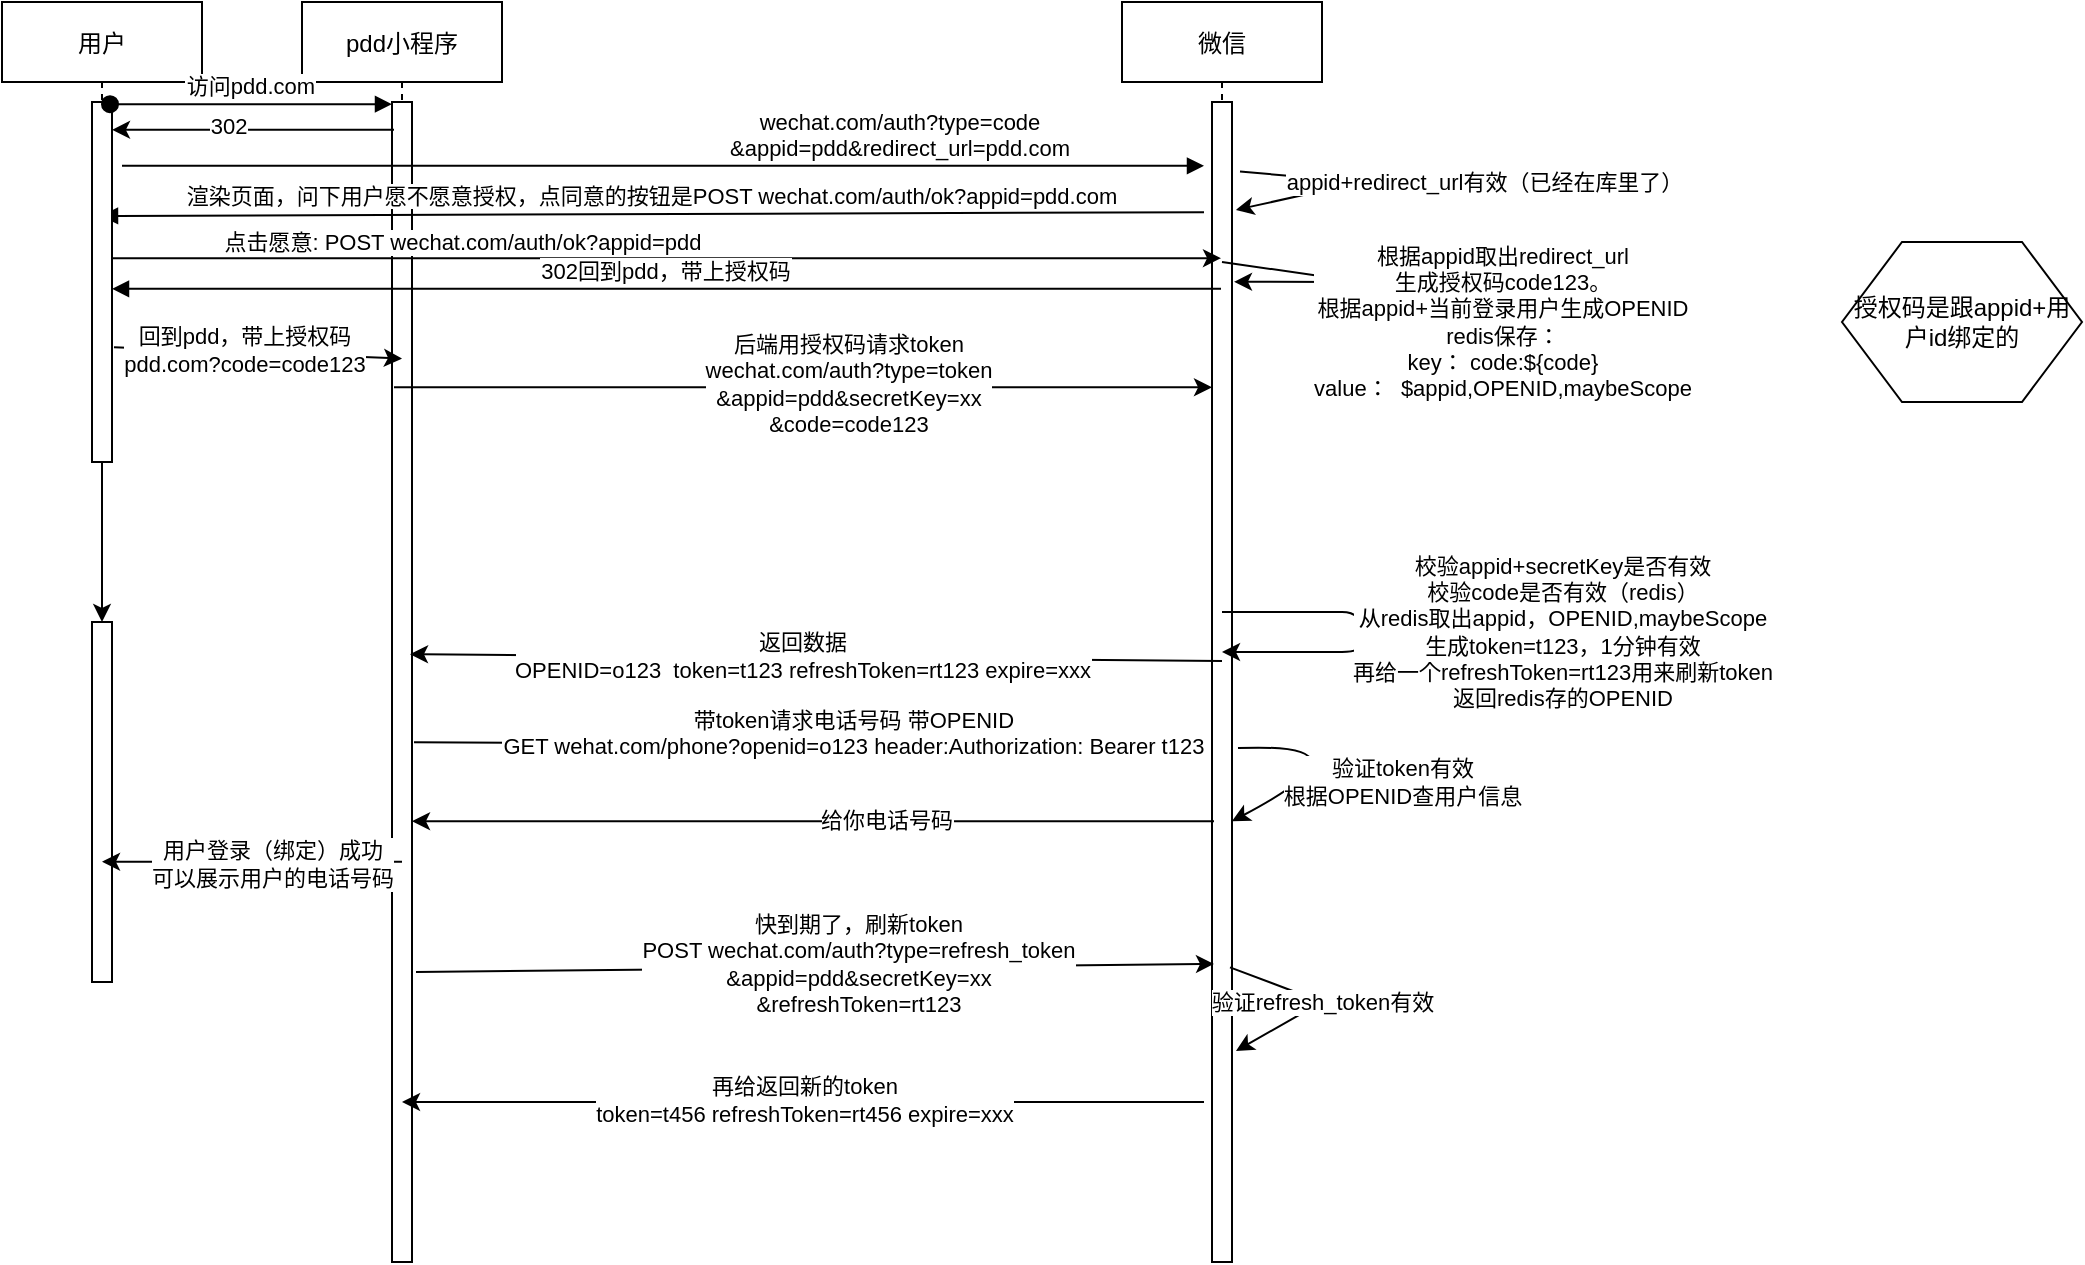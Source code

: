<mxfile version="13.4.0" type="github">
  <diagram id="kgpKYQtTHZ0yAKxKKP6v" name="Page-1">
    <mxGraphModel dx="2067" dy="1154" grid="1" gridSize="10" guides="1" tooltips="1" connect="1" arrows="1" fold="1" page="1" pageScale="1" pageWidth="850" pageHeight="1100" math="0" shadow="0">
      <root>
        <mxCell id="0" />
        <mxCell id="1" parent="0" />
        <mxCell id="3nuBFxr9cyL0pnOWT2aG-1" value="pdd小程序" style="shape=umlLifeline;perimeter=lifelinePerimeter;container=1;collapsible=0;recursiveResize=0;rounded=0;shadow=0;strokeWidth=1;" parent="1" vertex="1">
          <mxGeometry x="120" y="80" width="100" height="630" as="geometry" />
        </mxCell>
        <mxCell id="3nuBFxr9cyL0pnOWT2aG-2" value="" style="points=[];perimeter=orthogonalPerimeter;rounded=0;shadow=0;strokeWidth=1;" parent="3nuBFxr9cyL0pnOWT2aG-1" vertex="1">
          <mxGeometry x="45" y="50" width="10" height="580" as="geometry" />
        </mxCell>
        <mxCell id="3nuBFxr9cyL0pnOWT2aG-5" value="微信" style="shape=umlLifeline;perimeter=lifelinePerimeter;container=1;collapsible=0;recursiveResize=0;rounded=0;shadow=0;strokeWidth=1;" parent="1" vertex="1">
          <mxGeometry x="530" y="80" width="100" height="630" as="geometry" />
        </mxCell>
        <mxCell id="3nuBFxr9cyL0pnOWT2aG-6" value="" style="points=[];perimeter=orthogonalPerimeter;rounded=0;shadow=0;strokeWidth=1;" parent="3nuBFxr9cyL0pnOWT2aG-5" vertex="1">
          <mxGeometry x="45" y="50" width="10" height="580" as="geometry" />
        </mxCell>
        <mxCell id="aFgjdF3cAKlBIOMiIda9-23" value="" style="endArrow=classic;html=1;exitX=1.3;exitY=0.557;exitDx=0;exitDy=0;exitPerimeter=0;entryX=1;entryY=0.62;entryDx=0;entryDy=0;entryPerimeter=0;edgeStyle=orthogonalEdgeStyle;curved=1;" parent="3nuBFxr9cyL0pnOWT2aG-5" source="3nuBFxr9cyL0pnOWT2aG-6" target="3nuBFxr9cyL0pnOWT2aG-6" edge="1">
          <mxGeometry width="50" height="50" relative="1" as="geometry">
            <mxPoint x="170" y="240" as="sourcePoint" />
            <mxPoint x="60" y="217" as="targetPoint" />
            <Array as="points">
              <mxPoint x="130" y="370" />
            </Array>
          </mxGeometry>
        </mxCell>
        <mxCell id="aFgjdF3cAKlBIOMiIda9-24" value="验证token有效&lt;br&gt;根据OPENID查用户信息" style="edgeLabel;html=1;align=center;verticalAlign=middle;resizable=0;points=[];" parent="aFgjdF3cAKlBIOMiIda9-23" vertex="1" connectable="0">
          <mxGeometry x="-0.137" y="-6" relative="1" as="geometry">
            <mxPoint x="13.81" y="13.59" as="offset" />
          </mxGeometry>
        </mxCell>
        <mxCell id="aFgjdF3cAKlBIOMiIda9-39" value="" style="endArrow=classic;html=1;entryX=1.1;entryY=0.155;entryDx=0;entryDy=0;entryPerimeter=0;" parent="3nuBFxr9cyL0pnOWT2aG-5" target="3nuBFxr9cyL0pnOWT2aG-6" edge="1">
          <mxGeometry width="50" height="50" relative="1" as="geometry">
            <mxPoint x="50" y="130" as="sourcePoint" />
            <mxPoint x="160" y="100" as="targetPoint" />
            <Array as="points">
              <mxPoint x="120" y="140" />
            </Array>
          </mxGeometry>
        </mxCell>
        <mxCell id="aFgjdF3cAKlBIOMiIda9-40" value="根据appid取出redirect_url&lt;br&gt;生成授权码code123。&lt;br&gt;根据appid+当前登录用户生成OPENID&lt;br&gt;redis保存：&lt;br&gt;key： code:${code}&lt;br&gt;value：&amp;nbsp; $appid,OPENID,maybeScope" style="edgeLabel;html=1;align=center;verticalAlign=middle;resizable=0;points=[];" parent="aFgjdF3cAKlBIOMiIda9-39" vertex="1" connectable="0">
          <mxGeometry x="-0.286" y="2" relative="1" as="geometry">
            <mxPoint x="92.2" y="25.19" as="offset" />
          </mxGeometry>
        </mxCell>
        <mxCell id="aFgjdF3cAKlBIOMiIda9-47" value="验证refresh_token有效" style="endArrow=classic;html=1;exitX=0.9;exitY=0.746;exitDx=0;exitDy=0;exitPerimeter=0;entryX=1.2;entryY=0.818;entryDx=0;entryDy=0;entryPerimeter=0;elbow=horizontal;" parent="3nuBFxr9cyL0pnOWT2aG-5" source="3nuBFxr9cyL0pnOWT2aG-6" target="3nuBFxr9cyL0pnOWT2aG-6" edge="1">
          <mxGeometry width="50" height="50" relative="1" as="geometry">
            <mxPoint x="50" y="540" as="sourcePoint" />
            <mxPoint x="100" y="490" as="targetPoint" />
            <Array as="points">
              <mxPoint x="100" y="500" />
            </Array>
          </mxGeometry>
        </mxCell>
        <mxCell id="aFgjdF3cAKlBIOMiIda9-50" value="" style="endArrow=classic;html=1;exitX=1.4;exitY=0.06;exitDx=0;exitDy=0;exitPerimeter=0;entryX=1.2;entryY=0.093;entryDx=0;entryDy=0;entryPerimeter=0;" parent="3nuBFxr9cyL0pnOWT2aG-5" source="3nuBFxr9cyL0pnOWT2aG-6" target="3nuBFxr9cyL0pnOWT2aG-6" edge="1">
          <mxGeometry width="50" height="50" relative="1" as="geometry">
            <mxPoint x="100" y="120" as="sourcePoint" />
            <mxPoint x="150" y="70" as="targetPoint" />
            <Array as="points">
              <mxPoint x="120" y="90" />
            </Array>
          </mxGeometry>
        </mxCell>
        <mxCell id="aFgjdF3cAKlBIOMiIda9-51" value="appid+redirect_url有效（已经在库里了）" style="edgeLabel;html=1;align=center;verticalAlign=middle;resizable=0;points=[];" parent="aFgjdF3cAKlBIOMiIda9-50" vertex="1" connectable="0">
          <mxGeometry x="-0.294" y="1" relative="1" as="geometry">
            <mxPoint x="77.07" y="2.46" as="offset" />
          </mxGeometry>
        </mxCell>
        <mxCell id="3nuBFxr9cyL0pnOWT2aG-8" value="wechat.com/auth?type=code&#xa;&amp;appid=pdd&amp;redirect_url=pdd.com" style="verticalAlign=bottom;endArrow=block;entryX=-0.4;entryY=0.055;shadow=0;strokeWidth=1;exitX=1.5;exitY=0.177;exitDx=0;exitDy=0;exitPerimeter=0;entryDx=0;entryDy=0;entryPerimeter=0;" parent="1" source="aFgjdF3cAKlBIOMiIda9-2" target="3nuBFxr9cyL0pnOWT2aG-6" edge="1">
          <mxGeometry x="0.439" relative="1" as="geometry">
            <mxPoint x="275" y="160" as="sourcePoint" />
            <mxPoint as="offset" />
          </mxGeometry>
        </mxCell>
        <mxCell id="3nuBFxr9cyL0pnOWT2aG-9" value="渲染页面，问下用户愿不愿意授权，点同意的按钮是POST wechat.com/auth/ok?appid=pdd.com" style="verticalAlign=bottom;endArrow=block;shadow=0;strokeWidth=1;exitX=-0.4;exitY=0.095;exitDx=0;exitDy=0;exitPerimeter=0;" parent="1" source="3nuBFxr9cyL0pnOWT2aG-6" edge="1">
          <mxGeometry relative="1" as="geometry">
            <mxPoint x="345" y="187" as="sourcePoint" />
            <mxPoint x="19.5" y="187" as="targetPoint" />
          </mxGeometry>
        </mxCell>
        <mxCell id="aFgjdF3cAKlBIOMiIda9-1" value="用户" style="shape=umlLifeline;perimeter=lifelinePerimeter;container=1;collapsible=0;recursiveResize=0;rounded=0;shadow=0;strokeWidth=1;" parent="1" vertex="1">
          <mxGeometry x="-30" y="80" width="100" height="300" as="geometry" />
        </mxCell>
        <mxCell id="PvjQXxwFKx9jqgqt8RyQ-3" value="" style="edgeStyle=orthogonalEdgeStyle;rounded=0;orthogonalLoop=1;jettySize=auto;html=1;" edge="1" parent="aFgjdF3cAKlBIOMiIda9-1" source="aFgjdF3cAKlBIOMiIda9-2" target="PvjQXxwFKx9jqgqt8RyQ-2">
          <mxGeometry relative="1" as="geometry" />
        </mxCell>
        <mxCell id="aFgjdF3cAKlBIOMiIda9-2" value="" style="points=[];perimeter=orthogonalPerimeter;rounded=0;shadow=0;strokeWidth=1;" parent="aFgjdF3cAKlBIOMiIda9-1" vertex="1">
          <mxGeometry x="45" y="50" width="10" height="180" as="geometry" />
        </mxCell>
        <mxCell id="PvjQXxwFKx9jqgqt8RyQ-2" value="" style="points=[];perimeter=orthogonalPerimeter;rounded=0;shadow=0;strokeWidth=1;" vertex="1" parent="aFgjdF3cAKlBIOMiIda9-1">
          <mxGeometry x="45" y="310" width="10" height="180" as="geometry" />
        </mxCell>
        <mxCell id="3nuBFxr9cyL0pnOWT2aG-3" value="访问pdd.com" style="verticalAlign=bottom;startArrow=oval;endArrow=block;startSize=8;shadow=0;strokeWidth=1;exitX=0.9;exitY=0.006;exitDx=0;exitDy=0;exitPerimeter=0;" parent="1" source="aFgjdF3cAKlBIOMiIda9-2" target="3nuBFxr9cyL0pnOWT2aG-2" edge="1">
          <mxGeometry relative="1" as="geometry">
            <mxPoint x="105" y="150" as="sourcePoint" />
          </mxGeometry>
        </mxCell>
        <mxCell id="aFgjdF3cAKlBIOMiIda9-9" value="" style="endArrow=classic;html=1;exitX=1;exitY=0.513;exitDx=0;exitDy=0;exitPerimeter=0;" parent="1" target="3nuBFxr9cyL0pnOWT2aG-5" edge="1">
          <mxGeometry width="50" height="50" relative="1" as="geometry">
            <mxPoint x="25" y="208.08" as="sourcePoint" />
            <mxPoint x="349.5" y="208.08" as="targetPoint" />
          </mxGeometry>
        </mxCell>
        <mxCell id="aFgjdF3cAKlBIOMiIda9-10" value="点击愿意: POST wechat.com/auth/ok?appid=pdd" style="edgeLabel;html=1;align=center;verticalAlign=middle;resizable=0;points=[];" parent="aFgjdF3cAKlBIOMiIda9-9" vertex="1" connectable="0">
          <mxGeometry x="0.227" y="2" relative="1" as="geometry">
            <mxPoint x="-165" y="-6.08" as="offset" />
          </mxGeometry>
        </mxCell>
        <mxCell id="aFgjdF3cAKlBIOMiIda9-11" value="" style="endArrow=classic;html=1;entryX=0.9;entryY=0.476;entryDx=0;entryDy=0;entryPerimeter=0;exitX=0.5;exitY=0.482;exitDx=0;exitDy=0;exitPerimeter=0;" parent="1" source="3nuBFxr9cyL0pnOWT2aG-6" edge="1" target="3nuBFxr9cyL0pnOWT2aG-2">
          <mxGeometry width="50" height="50" relative="1" as="geometry">
            <mxPoint x="343" y="420.0" as="sourcePoint" />
            <mxPoint x="175" y="420.0" as="targetPoint" />
          </mxGeometry>
        </mxCell>
        <mxCell id="aFgjdF3cAKlBIOMiIda9-12" value="返回数据&lt;br&gt;OPENID=o123&amp;nbsp; token=t123 refreshToken=rt123 expire=xxx" style="edgeLabel;html=1;align=center;verticalAlign=middle;resizable=0;points=[];" parent="aFgjdF3cAKlBIOMiIda9-11" vertex="1" connectable="0">
          <mxGeometry x="-0.179" y="-1" relative="1" as="geometry">
            <mxPoint x="-44" as="offset" />
          </mxGeometry>
        </mxCell>
        <mxCell id="aFgjdF3cAKlBIOMiIda9-13" value="" style="endArrow=classic;html=1;" parent="1" source="3nuBFxr9cyL0pnOWT2aG-5" target="3nuBFxr9cyL0pnOWT2aG-5" edge="1">
          <mxGeometry width="50" height="50" relative="1" as="geometry">
            <mxPoint x="460" y="280" as="sourcePoint" />
            <mxPoint x="510" y="230" as="targetPoint" />
          </mxGeometry>
        </mxCell>
        <mxCell id="aFgjdF3cAKlBIOMiIda9-14" value="校验appid+secretKey是否有效&lt;br&gt;校验code是否有效（redis）&lt;br&gt;从redis取出appid，OPENID,maybeScope&lt;br&gt;生成token=t123，1分钟有效 &lt;br&gt;再给一个refreshToken=rt123用来刷新token&lt;br&gt;返回redis存的OPENID" style="edgeLabel;html=1;align=center;verticalAlign=middle;resizable=0;points=[];" parent="aFgjdF3cAKlBIOMiIda9-13" vertex="1" connectable="0">
          <mxGeometry x="-0.137" y="-6" relative="1" as="geometry">
            <mxPoint x="100.5" y="4" as="offset" />
          </mxGeometry>
        </mxCell>
        <mxCell id="aFgjdF3cAKlBIOMiIda9-15" value="带token请求电话号码 带OPENID&#xa;GET wehat.com/phone?openid=o123 header:Authorization: Bearer t123" style="verticalAlign=bottom;endArrow=block;entryX=-0.3;entryY=0.555;shadow=0;strokeWidth=1;entryDx=0;entryDy=0;entryPerimeter=0;exitX=1.1;exitY=0.552;exitDx=0;exitDy=0;exitPerimeter=0;" parent="1" target="3nuBFxr9cyL0pnOWT2aG-6" edge="1" source="3nuBFxr9cyL0pnOWT2aG-2">
          <mxGeometry x="0.111" y="-10" relative="1" as="geometry">
            <mxPoint x="170" y="460" as="sourcePoint" />
            <mxPoint x="350" y="460.0" as="targetPoint" />
            <mxPoint as="offset" />
          </mxGeometry>
        </mxCell>
        <mxCell id="aFgjdF3cAKlBIOMiIda9-25" value="" style="endArrow=classic;html=1;exitX=0.1;exitY=0.62;exitDx=0;exitDy=0;exitPerimeter=0;" parent="1" source="3nuBFxr9cyL0pnOWT2aG-6" target="3nuBFxr9cyL0pnOWT2aG-2" edge="1">
          <mxGeometry width="50" height="50" relative="1" as="geometry">
            <mxPoint x="353" y="251.08" as="sourcePoint" />
            <mxPoint x="185" y="251.08" as="targetPoint" />
          </mxGeometry>
        </mxCell>
        <mxCell id="aFgjdF3cAKlBIOMiIda9-26" value="给你电话号码" style="edgeLabel;html=1;align=center;verticalAlign=middle;resizable=0;points=[];" parent="aFgjdF3cAKlBIOMiIda9-25" vertex="1" connectable="0">
          <mxGeometry x="-0.179" y="-1" relative="1" as="geometry">
            <mxPoint as="offset" />
          </mxGeometry>
        </mxCell>
        <mxCell id="aFgjdF3cAKlBIOMiIda9-36" value="302回到pdd，带上授权码" style="verticalAlign=bottom;endArrow=block;shadow=0;strokeWidth=1;entryX=1;entryY=0.519;entryDx=0;entryDy=0;entryPerimeter=0;" parent="1" source="3nuBFxr9cyL0pnOWT2aG-5" target="aFgjdF3cAKlBIOMiIda9-2" edge="1">
          <mxGeometry relative="1" as="geometry">
            <mxPoint x="355" y="197" as="sourcePoint" />
            <mxPoint x="29.5" y="197" as="targetPoint" />
          </mxGeometry>
        </mxCell>
        <mxCell id="aFgjdF3cAKlBIOMiIda9-41" value="" style="endArrow=classic;html=1;exitX=1.1;exitY=0.681;exitDx=0;exitDy=0;exitPerimeter=0;entryX=0.5;entryY=0.283;entryDx=0;entryDy=0;entryPerimeter=0;" parent="1" source="aFgjdF3cAKlBIOMiIda9-2" target="3nuBFxr9cyL0pnOWT2aG-1" edge="1">
          <mxGeometry width="50" height="50" relative="1" as="geometry">
            <mxPoint x="35" y="218.08" as="sourcePoint" />
            <mxPoint x="359.5" y="218.08" as="targetPoint" />
          </mxGeometry>
        </mxCell>
        <mxCell id="aFgjdF3cAKlBIOMiIda9-42" value="回到pdd，带上授权码&lt;br&gt;pdd.com?code=code123" style="edgeLabel;html=1;align=center;verticalAlign=middle;resizable=0;points=[];" parent="aFgjdF3cAKlBIOMiIda9-41" vertex="1" connectable="0">
          <mxGeometry x="0.227" y="2" relative="1" as="geometry">
            <mxPoint x="-23.99" as="offset" />
          </mxGeometry>
        </mxCell>
        <mxCell id="aFgjdF3cAKlBIOMiIda9-43" value="" style="endArrow=classic;html=1;exitX=0.1;exitY=0.246;exitDx=0;exitDy=0;exitPerimeter=0;entryX=0;entryY=0.246;entryDx=0;entryDy=0;entryPerimeter=0;" parent="1" source="3nuBFxr9cyL0pnOWT2aG-2" target="3nuBFxr9cyL0pnOWT2aG-6" edge="1">
          <mxGeometry width="50" height="50" relative="1" as="geometry">
            <mxPoint x="180" y="290.67" as="sourcePoint" />
            <mxPoint x="310" y="290" as="targetPoint" />
          </mxGeometry>
        </mxCell>
        <mxCell id="aFgjdF3cAKlBIOMiIda9-44" value="后端用授权码请求token&lt;br&gt;wechat.com/auth?type=token&lt;br&gt;&amp;amp;appid=pdd&amp;amp;secretKey=xx&lt;br&gt;&amp;amp;code=code123" style="edgeLabel;html=1;align=center;verticalAlign=middle;resizable=0;points=[];" parent="aFgjdF3cAKlBIOMiIda9-43" vertex="1" connectable="0">
          <mxGeometry x="0.227" y="2" relative="1" as="geometry">
            <mxPoint x="-23.99" as="offset" />
          </mxGeometry>
        </mxCell>
        <mxCell id="aFgjdF3cAKlBIOMiIda9-45" value="" style="endArrow=classic;html=1;exitX=1.2;exitY=0.75;exitDx=0;exitDy=0;exitPerimeter=0;entryX=0.1;entryY=0.743;entryDx=0;entryDy=0;entryPerimeter=0;" parent="1" source="3nuBFxr9cyL0pnOWT2aG-2" target="3nuBFxr9cyL0pnOWT2aG-6" edge="1">
          <mxGeometry width="50" height="50" relative="1" as="geometry">
            <mxPoint x="176" y="297.76" as="sourcePoint" />
            <mxPoint x="585" y="297.76" as="targetPoint" />
          </mxGeometry>
        </mxCell>
        <mxCell id="aFgjdF3cAKlBIOMiIda9-46" value="快到期了，刷新token&lt;br&gt;POST wechat.com/auth?type=refresh_token&lt;br&gt;&amp;amp;appid=pdd&amp;amp;secretKey=xx&lt;br&gt;&amp;amp;refreshToken=rt123" style="edgeLabel;html=1;align=center;verticalAlign=middle;resizable=0;points=[];" parent="aFgjdF3cAKlBIOMiIda9-45" vertex="1" connectable="0">
          <mxGeometry x="0.227" y="2" relative="1" as="geometry">
            <mxPoint x="-23.99" as="offset" />
          </mxGeometry>
        </mxCell>
        <mxCell id="aFgjdF3cAKlBIOMiIda9-48" value="" style="endArrow=classic;html=1;exitX=0.1;exitY=0.62;exitDx=0;exitDy=0;exitPerimeter=0;" parent="1" edge="1">
          <mxGeometry width="50" height="50" relative="1" as="geometry">
            <mxPoint x="571" y="630" as="sourcePoint" />
            <mxPoint x="170" y="630" as="targetPoint" />
          </mxGeometry>
        </mxCell>
        <mxCell id="aFgjdF3cAKlBIOMiIda9-49" value="再给返回新的token&lt;br&gt;token=t456 refreshToken=rt456 expire=xxx" style="edgeLabel;html=1;align=center;verticalAlign=middle;resizable=0;points=[];" parent="aFgjdF3cAKlBIOMiIda9-48" vertex="1" connectable="0">
          <mxGeometry x="-0.179" y="-1" relative="1" as="geometry">
            <mxPoint x="-36" as="offset" />
          </mxGeometry>
        </mxCell>
        <mxCell id="aFgjdF3cAKlBIOMiIda9-53" value="" style="endArrow=classic;html=1;exitX=0.1;exitY=0.024;exitDx=0;exitDy=0;exitPerimeter=0;" parent="1" source="3nuBFxr9cyL0pnOWT2aG-2" target="aFgjdF3cAKlBIOMiIda9-2" edge="1">
          <mxGeometry width="50" height="50" relative="1" as="geometry">
            <mxPoint x="-140" y="240" as="sourcePoint" />
            <mxPoint x="-90" y="190" as="targetPoint" />
          </mxGeometry>
        </mxCell>
        <mxCell id="aFgjdF3cAKlBIOMiIda9-54" value="302" style="edgeLabel;html=1;align=center;verticalAlign=middle;resizable=0;points=[];" parent="aFgjdF3cAKlBIOMiIda9-53" vertex="1" connectable="0">
          <mxGeometry x="0.176" y="-2" relative="1" as="geometry">
            <mxPoint as="offset" />
          </mxGeometry>
        </mxCell>
        <mxCell id="PvjQXxwFKx9jqgqt8RyQ-1" value="授权码是跟appid+用户id绑定的" style="shape=hexagon;perimeter=hexagonPerimeter2;whiteSpace=wrap;html=1;" vertex="1" parent="1">
          <mxGeometry x="890" y="200" width="120" height="80" as="geometry" />
        </mxCell>
        <mxCell id="PvjQXxwFKx9jqgqt8RyQ-4" value="" style="endArrow=classic;html=1;exitX=0.5;exitY=0.655;exitDx=0;exitDy=0;exitPerimeter=0;entryX=0.5;entryY=0.666;entryDx=0;entryDy=0;entryPerimeter=0;" edge="1" parent="1" source="3nuBFxr9cyL0pnOWT2aG-2" target="PvjQXxwFKx9jqgqt8RyQ-2">
          <mxGeometry width="50" height="50" relative="1" as="geometry">
            <mxPoint x="420" y="610" as="sourcePoint" />
            <mxPoint x="470" y="560" as="targetPoint" />
          </mxGeometry>
        </mxCell>
        <mxCell id="PvjQXxwFKx9jqgqt8RyQ-5" value="用户登录（绑定）成功&lt;br&gt;可以展示用户的电话号码" style="edgeLabel;html=1;align=center;verticalAlign=middle;resizable=0;points=[];" vertex="1" connectable="0" parent="PvjQXxwFKx9jqgqt8RyQ-4">
          <mxGeometry x="-0.133" y="1" relative="1" as="geometry">
            <mxPoint as="offset" />
          </mxGeometry>
        </mxCell>
      </root>
    </mxGraphModel>
  </diagram>
</mxfile>
